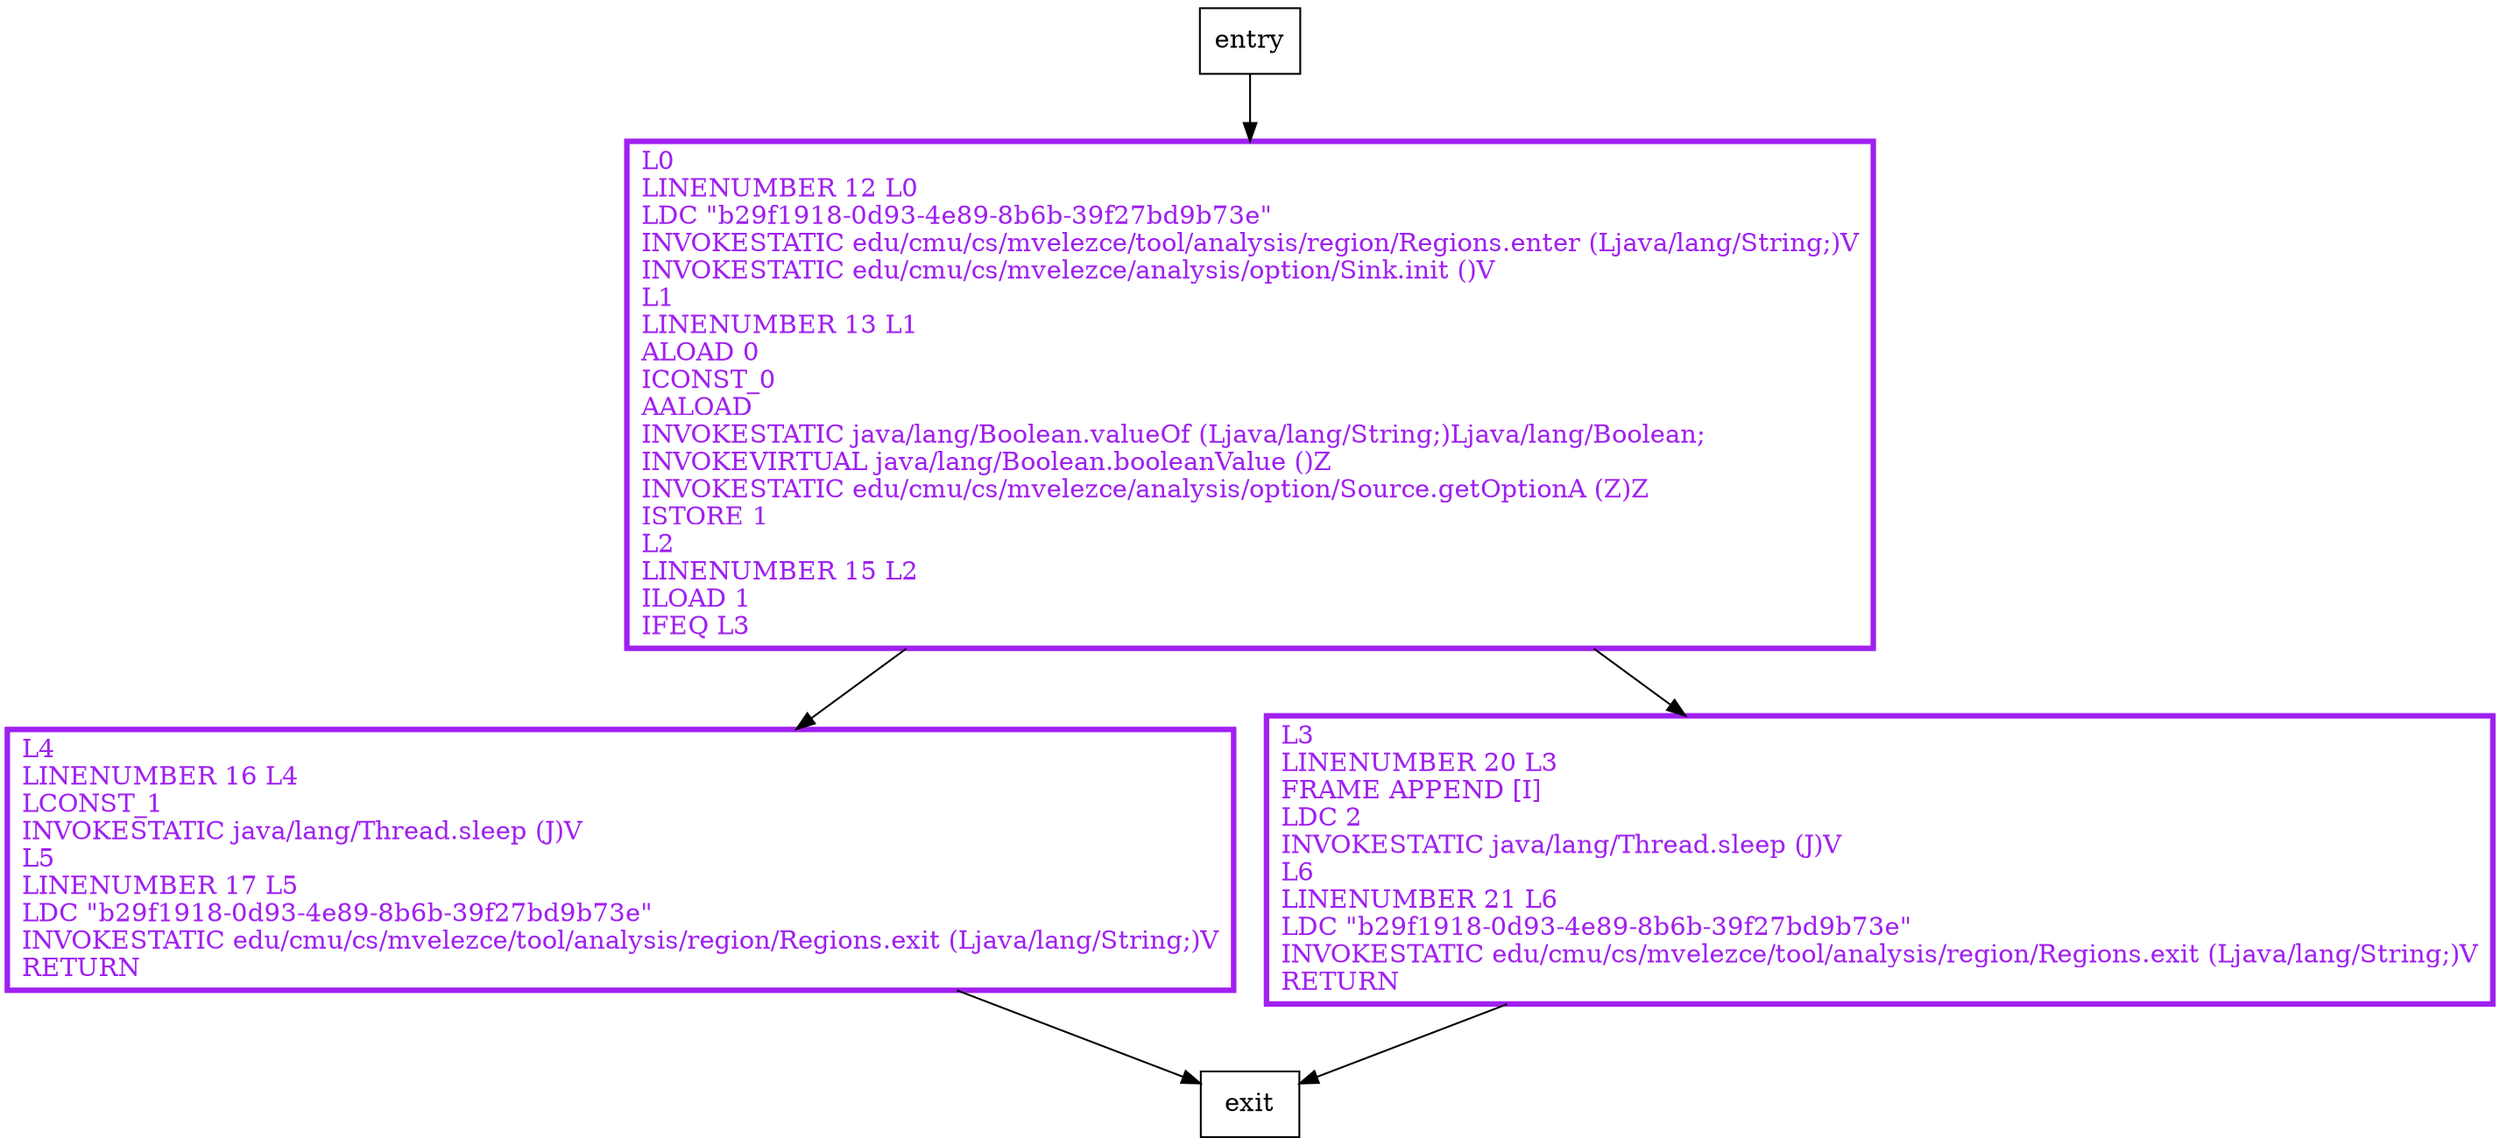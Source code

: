 digraph main {
node [shape=record];
1620948027 [label="L4\lLINENUMBER 16 L4\lLCONST_1\lINVOKESTATIC java/lang/Thread.sleep (J)V\lL5\lLINENUMBER 17 L5\lLDC \"b29f1918-0d93-4e89-8b6b-39f27bd9b73e\"\lINVOKESTATIC edu/cmu/cs/mvelezce/tool/analysis/region/Regions.exit (Ljava/lang/String;)V\lRETURN\l"];
1431467659 [label="L0\lLINENUMBER 12 L0\lLDC \"b29f1918-0d93-4e89-8b6b-39f27bd9b73e\"\lINVOKESTATIC edu/cmu/cs/mvelezce/tool/analysis/region/Regions.enter (Ljava/lang/String;)V\lINVOKESTATIC edu/cmu/cs/mvelezce/analysis/option/Sink.init ()V\lL1\lLINENUMBER 13 L1\lALOAD 0\lICONST_0\lAALOAD\lINVOKESTATIC java/lang/Boolean.valueOf (Ljava/lang/String;)Ljava/lang/Boolean;\lINVOKEVIRTUAL java/lang/Boolean.booleanValue ()Z\lINVOKESTATIC edu/cmu/cs/mvelezce/analysis/option/Source.getOptionA (Z)Z\lISTORE 1\lL2\lLINENUMBER 15 L2\lILOAD 1\lIFEQ L3\l"];
1016363973 [label="L3\lLINENUMBER 20 L3\lFRAME APPEND [I]\lLDC 2\lINVOKESTATIC java/lang/Thread.sleep (J)V\lL6\lLINENUMBER 21 L6\lLDC \"b29f1918-0d93-4e89-8b6b-39f27bd9b73e\"\lINVOKESTATIC edu/cmu/cs/mvelezce/tool/analysis/region/Regions.exit (Ljava/lang/String;)V\lRETURN\l"];
entry;
exit;
entry -> 1431467659;
1620948027 -> exit;
1431467659 -> 1620948027;
1431467659 -> 1016363973;
1016363973 -> exit;
1620948027[fontcolor="purple", penwidth=3, color="purple"];
1431467659[fontcolor="purple", penwidth=3, color="purple"];
1016363973[fontcolor="purple", penwidth=3, color="purple"];
}

